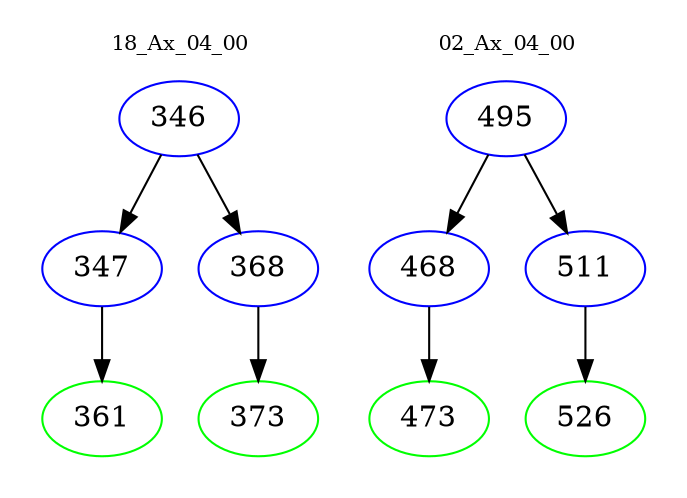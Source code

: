 digraph{
subgraph cluster_0 {
color = white
label = "18_Ax_04_00";
fontsize=10;
T0_346 [label="346", color="blue"]
T0_346 -> T0_347 [color="black"]
T0_347 [label="347", color="blue"]
T0_347 -> T0_361 [color="black"]
T0_361 [label="361", color="green"]
T0_346 -> T0_368 [color="black"]
T0_368 [label="368", color="blue"]
T0_368 -> T0_373 [color="black"]
T0_373 [label="373", color="green"]
}
subgraph cluster_1 {
color = white
label = "02_Ax_04_00";
fontsize=10;
T1_495 [label="495", color="blue"]
T1_495 -> T1_468 [color="black"]
T1_468 [label="468", color="blue"]
T1_468 -> T1_473 [color="black"]
T1_473 [label="473", color="green"]
T1_495 -> T1_511 [color="black"]
T1_511 [label="511", color="blue"]
T1_511 -> T1_526 [color="black"]
T1_526 [label="526", color="green"]
}
}
